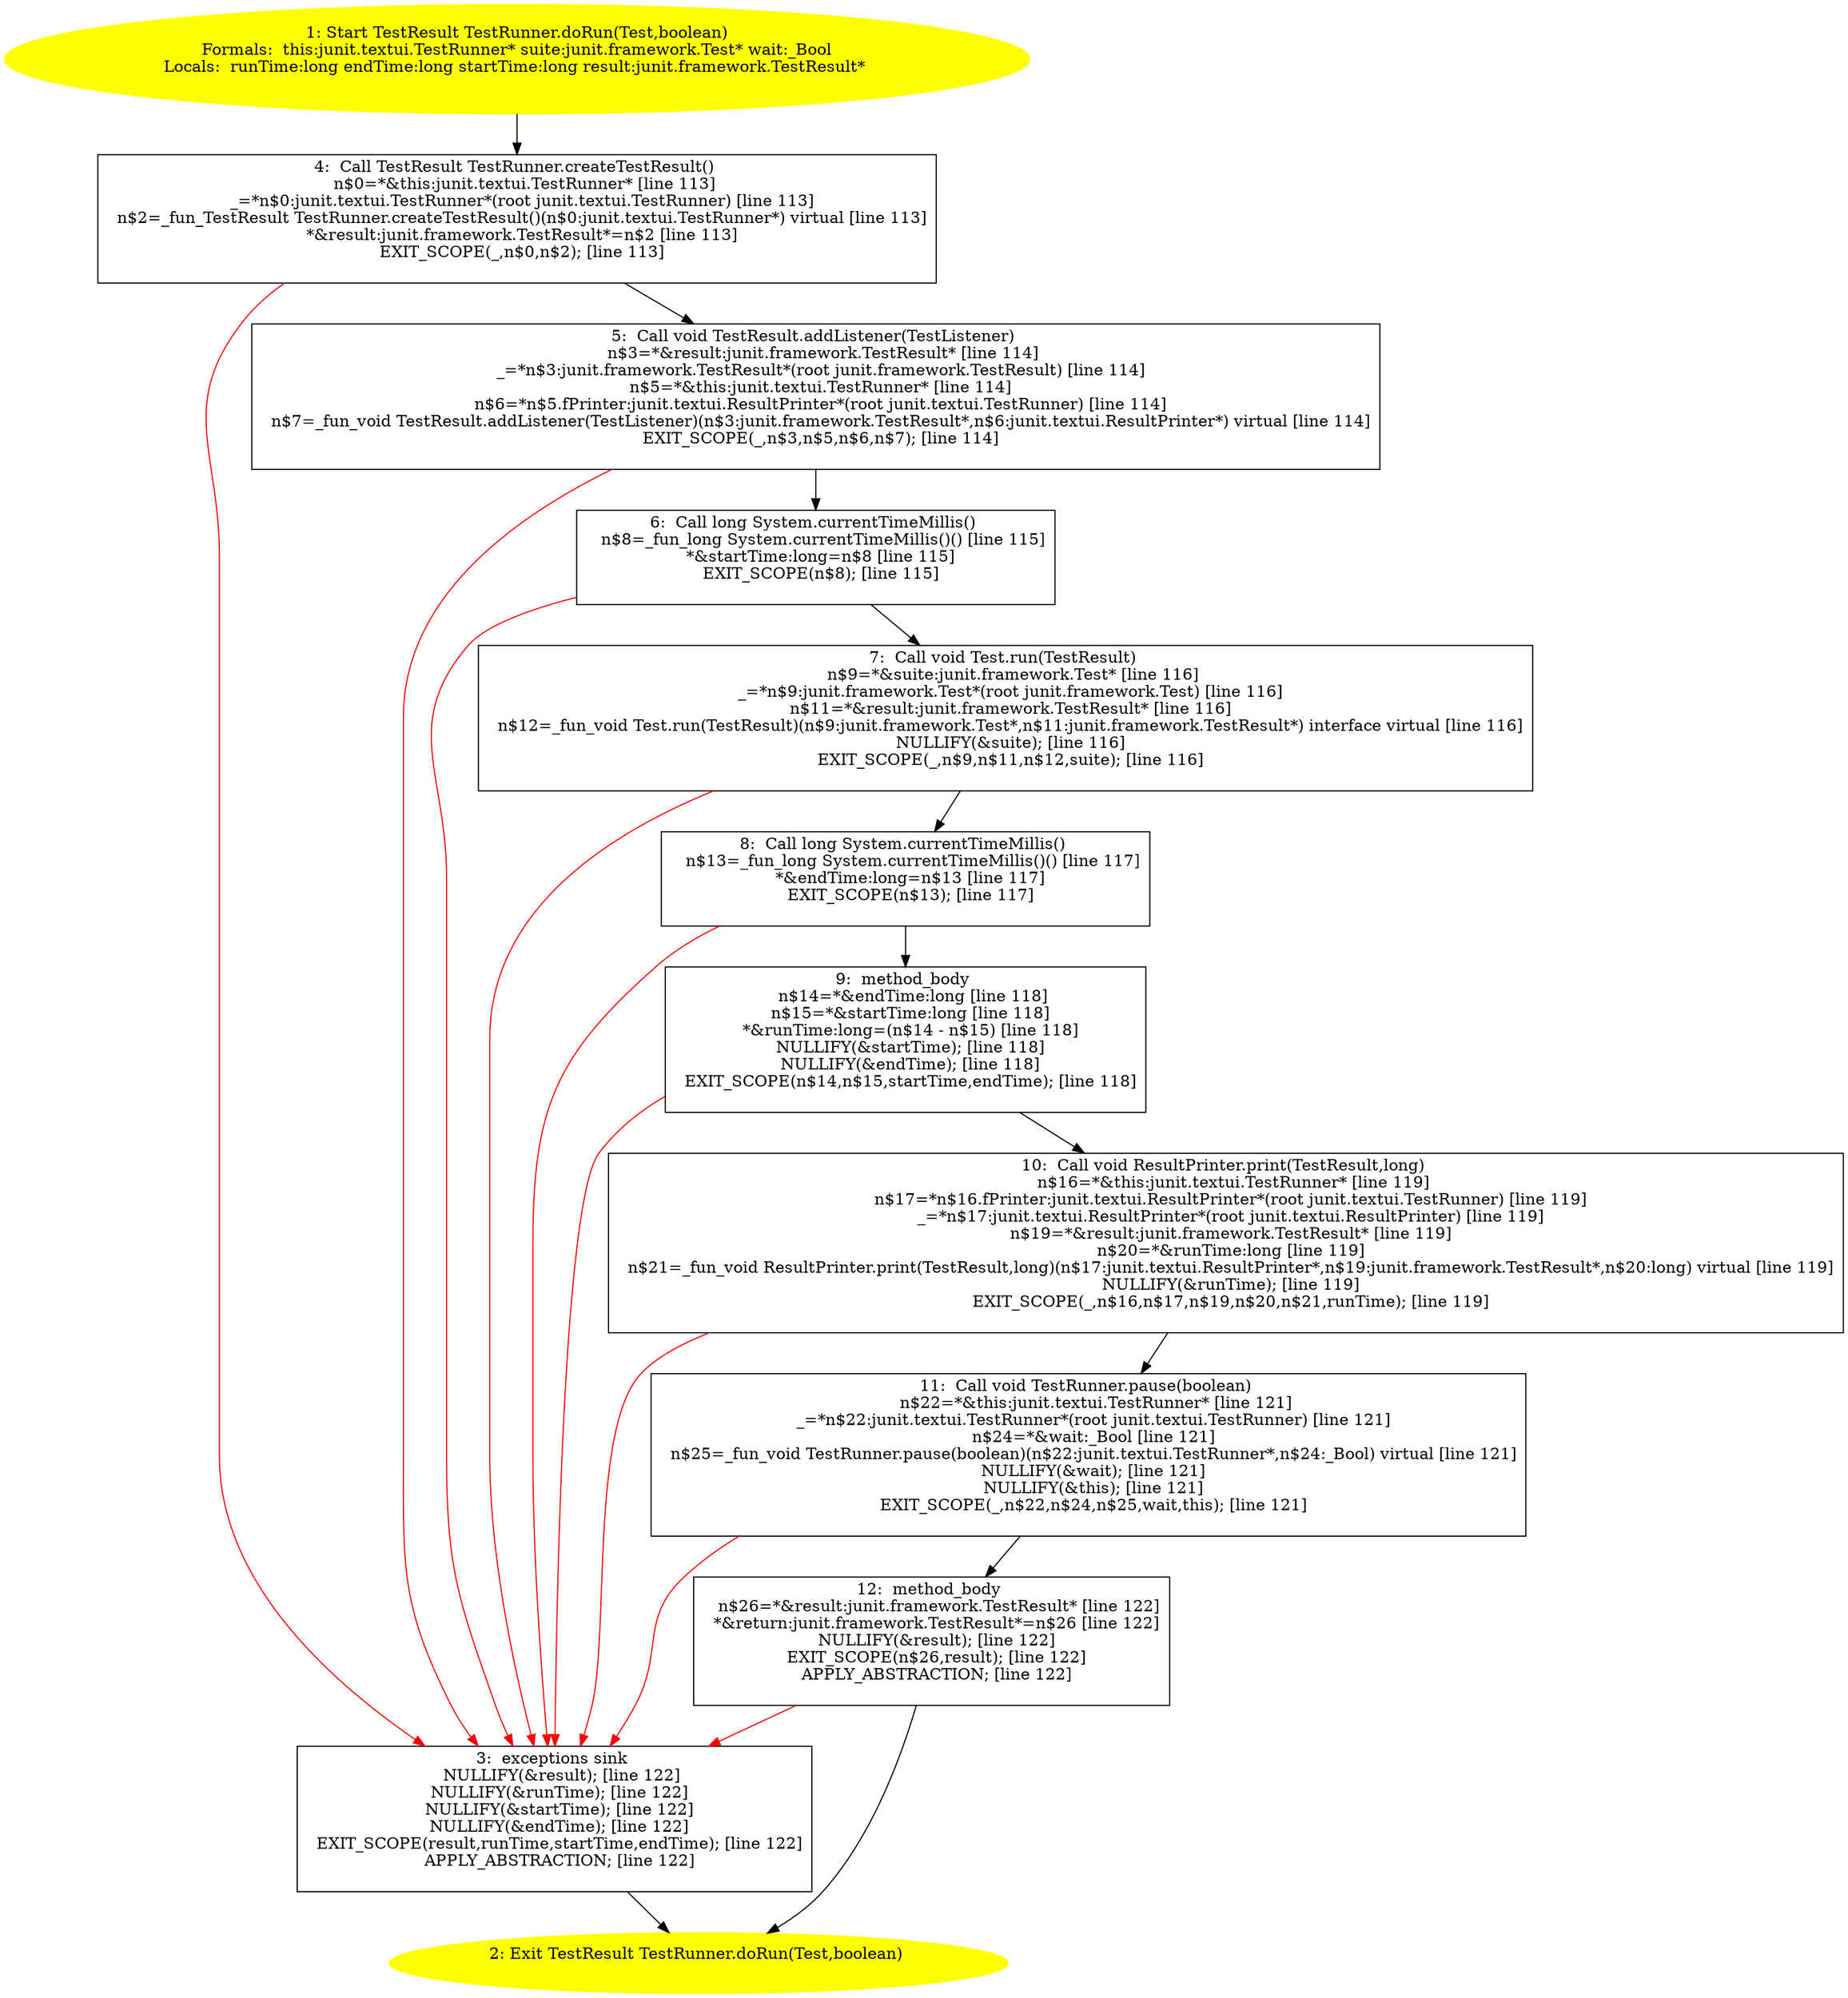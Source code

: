 /* @generated */
digraph cfg {
"junit.textui.TestRunner.doRun(junit.framework.Test,boolean):junit.framework.TestResult.eb70474799be400ae9b4242fec600551_1" [label="1: Start TestResult TestRunner.doRun(Test,boolean)\nFormals:  this:junit.textui.TestRunner* suite:junit.framework.Test* wait:_Bool\nLocals:  runTime:long endTime:long startTime:long result:junit.framework.TestResult* \n  " color=yellow style=filled]
	

	 "junit.textui.TestRunner.doRun(junit.framework.Test,boolean):junit.framework.TestResult.eb70474799be400ae9b4242fec600551_1" -> "junit.textui.TestRunner.doRun(junit.framework.Test,boolean):junit.framework.TestResult.eb70474799be400ae9b4242fec600551_4" ;
"junit.textui.TestRunner.doRun(junit.framework.Test,boolean):junit.framework.TestResult.eb70474799be400ae9b4242fec600551_2" [label="2: Exit TestResult TestRunner.doRun(Test,boolean) \n  " color=yellow style=filled]
	

"junit.textui.TestRunner.doRun(junit.framework.Test,boolean):junit.framework.TestResult.eb70474799be400ae9b4242fec600551_3" [label="3:  exceptions sink \n   NULLIFY(&result); [line 122]\n  NULLIFY(&runTime); [line 122]\n  NULLIFY(&startTime); [line 122]\n  NULLIFY(&endTime); [line 122]\n  EXIT_SCOPE(result,runTime,startTime,endTime); [line 122]\n  APPLY_ABSTRACTION; [line 122]\n " shape="box"]
	

	 "junit.textui.TestRunner.doRun(junit.framework.Test,boolean):junit.framework.TestResult.eb70474799be400ae9b4242fec600551_3" -> "junit.textui.TestRunner.doRun(junit.framework.Test,boolean):junit.framework.TestResult.eb70474799be400ae9b4242fec600551_2" ;
"junit.textui.TestRunner.doRun(junit.framework.Test,boolean):junit.framework.TestResult.eb70474799be400ae9b4242fec600551_4" [label="4:  Call TestResult TestRunner.createTestResult() \n   n$0=*&this:junit.textui.TestRunner* [line 113]\n  _=*n$0:junit.textui.TestRunner*(root junit.textui.TestRunner) [line 113]\n  n$2=_fun_TestResult TestRunner.createTestResult()(n$0:junit.textui.TestRunner*) virtual [line 113]\n  *&result:junit.framework.TestResult*=n$2 [line 113]\n  EXIT_SCOPE(_,n$0,n$2); [line 113]\n " shape="box"]
	

	 "junit.textui.TestRunner.doRun(junit.framework.Test,boolean):junit.framework.TestResult.eb70474799be400ae9b4242fec600551_4" -> "junit.textui.TestRunner.doRun(junit.framework.Test,boolean):junit.framework.TestResult.eb70474799be400ae9b4242fec600551_5" ;
	 "junit.textui.TestRunner.doRun(junit.framework.Test,boolean):junit.framework.TestResult.eb70474799be400ae9b4242fec600551_4" -> "junit.textui.TestRunner.doRun(junit.framework.Test,boolean):junit.framework.TestResult.eb70474799be400ae9b4242fec600551_3" [color="red" ];
"junit.textui.TestRunner.doRun(junit.framework.Test,boolean):junit.framework.TestResult.eb70474799be400ae9b4242fec600551_5" [label="5:  Call void TestResult.addListener(TestListener) \n   n$3=*&result:junit.framework.TestResult* [line 114]\n  _=*n$3:junit.framework.TestResult*(root junit.framework.TestResult) [line 114]\n  n$5=*&this:junit.textui.TestRunner* [line 114]\n  n$6=*n$5.fPrinter:junit.textui.ResultPrinter*(root junit.textui.TestRunner) [line 114]\n  n$7=_fun_void TestResult.addListener(TestListener)(n$3:junit.framework.TestResult*,n$6:junit.textui.ResultPrinter*) virtual [line 114]\n  EXIT_SCOPE(_,n$3,n$5,n$6,n$7); [line 114]\n " shape="box"]
	

	 "junit.textui.TestRunner.doRun(junit.framework.Test,boolean):junit.framework.TestResult.eb70474799be400ae9b4242fec600551_5" -> "junit.textui.TestRunner.doRun(junit.framework.Test,boolean):junit.framework.TestResult.eb70474799be400ae9b4242fec600551_6" ;
	 "junit.textui.TestRunner.doRun(junit.framework.Test,boolean):junit.framework.TestResult.eb70474799be400ae9b4242fec600551_5" -> "junit.textui.TestRunner.doRun(junit.framework.Test,boolean):junit.framework.TestResult.eb70474799be400ae9b4242fec600551_3" [color="red" ];
"junit.textui.TestRunner.doRun(junit.framework.Test,boolean):junit.framework.TestResult.eb70474799be400ae9b4242fec600551_6" [label="6:  Call long System.currentTimeMillis() \n   n$8=_fun_long System.currentTimeMillis()() [line 115]\n  *&startTime:long=n$8 [line 115]\n  EXIT_SCOPE(n$8); [line 115]\n " shape="box"]
	

	 "junit.textui.TestRunner.doRun(junit.framework.Test,boolean):junit.framework.TestResult.eb70474799be400ae9b4242fec600551_6" -> "junit.textui.TestRunner.doRun(junit.framework.Test,boolean):junit.framework.TestResult.eb70474799be400ae9b4242fec600551_7" ;
	 "junit.textui.TestRunner.doRun(junit.framework.Test,boolean):junit.framework.TestResult.eb70474799be400ae9b4242fec600551_6" -> "junit.textui.TestRunner.doRun(junit.framework.Test,boolean):junit.framework.TestResult.eb70474799be400ae9b4242fec600551_3" [color="red" ];
"junit.textui.TestRunner.doRun(junit.framework.Test,boolean):junit.framework.TestResult.eb70474799be400ae9b4242fec600551_7" [label="7:  Call void Test.run(TestResult) \n   n$9=*&suite:junit.framework.Test* [line 116]\n  _=*n$9:junit.framework.Test*(root junit.framework.Test) [line 116]\n  n$11=*&result:junit.framework.TestResult* [line 116]\n  n$12=_fun_void Test.run(TestResult)(n$9:junit.framework.Test*,n$11:junit.framework.TestResult*) interface virtual [line 116]\n  NULLIFY(&suite); [line 116]\n  EXIT_SCOPE(_,n$9,n$11,n$12,suite); [line 116]\n " shape="box"]
	

	 "junit.textui.TestRunner.doRun(junit.framework.Test,boolean):junit.framework.TestResult.eb70474799be400ae9b4242fec600551_7" -> "junit.textui.TestRunner.doRun(junit.framework.Test,boolean):junit.framework.TestResult.eb70474799be400ae9b4242fec600551_8" ;
	 "junit.textui.TestRunner.doRun(junit.framework.Test,boolean):junit.framework.TestResult.eb70474799be400ae9b4242fec600551_7" -> "junit.textui.TestRunner.doRun(junit.framework.Test,boolean):junit.framework.TestResult.eb70474799be400ae9b4242fec600551_3" [color="red" ];
"junit.textui.TestRunner.doRun(junit.framework.Test,boolean):junit.framework.TestResult.eb70474799be400ae9b4242fec600551_8" [label="8:  Call long System.currentTimeMillis() \n   n$13=_fun_long System.currentTimeMillis()() [line 117]\n  *&endTime:long=n$13 [line 117]\n  EXIT_SCOPE(n$13); [line 117]\n " shape="box"]
	

	 "junit.textui.TestRunner.doRun(junit.framework.Test,boolean):junit.framework.TestResult.eb70474799be400ae9b4242fec600551_8" -> "junit.textui.TestRunner.doRun(junit.framework.Test,boolean):junit.framework.TestResult.eb70474799be400ae9b4242fec600551_9" ;
	 "junit.textui.TestRunner.doRun(junit.framework.Test,boolean):junit.framework.TestResult.eb70474799be400ae9b4242fec600551_8" -> "junit.textui.TestRunner.doRun(junit.framework.Test,boolean):junit.framework.TestResult.eb70474799be400ae9b4242fec600551_3" [color="red" ];
"junit.textui.TestRunner.doRun(junit.framework.Test,boolean):junit.framework.TestResult.eb70474799be400ae9b4242fec600551_9" [label="9:  method_body \n   n$14=*&endTime:long [line 118]\n  n$15=*&startTime:long [line 118]\n  *&runTime:long=(n$14 - n$15) [line 118]\n  NULLIFY(&startTime); [line 118]\n  NULLIFY(&endTime); [line 118]\n  EXIT_SCOPE(n$14,n$15,startTime,endTime); [line 118]\n " shape="box"]
	

	 "junit.textui.TestRunner.doRun(junit.framework.Test,boolean):junit.framework.TestResult.eb70474799be400ae9b4242fec600551_9" -> "junit.textui.TestRunner.doRun(junit.framework.Test,boolean):junit.framework.TestResult.eb70474799be400ae9b4242fec600551_10" ;
	 "junit.textui.TestRunner.doRun(junit.framework.Test,boolean):junit.framework.TestResult.eb70474799be400ae9b4242fec600551_9" -> "junit.textui.TestRunner.doRun(junit.framework.Test,boolean):junit.framework.TestResult.eb70474799be400ae9b4242fec600551_3" [color="red" ];
"junit.textui.TestRunner.doRun(junit.framework.Test,boolean):junit.framework.TestResult.eb70474799be400ae9b4242fec600551_10" [label="10:  Call void ResultPrinter.print(TestResult,long) \n   n$16=*&this:junit.textui.TestRunner* [line 119]\n  n$17=*n$16.fPrinter:junit.textui.ResultPrinter*(root junit.textui.TestRunner) [line 119]\n  _=*n$17:junit.textui.ResultPrinter*(root junit.textui.ResultPrinter) [line 119]\n  n$19=*&result:junit.framework.TestResult* [line 119]\n  n$20=*&runTime:long [line 119]\n  n$21=_fun_void ResultPrinter.print(TestResult,long)(n$17:junit.textui.ResultPrinter*,n$19:junit.framework.TestResult*,n$20:long) virtual [line 119]\n  NULLIFY(&runTime); [line 119]\n  EXIT_SCOPE(_,n$16,n$17,n$19,n$20,n$21,runTime); [line 119]\n " shape="box"]
	

	 "junit.textui.TestRunner.doRun(junit.framework.Test,boolean):junit.framework.TestResult.eb70474799be400ae9b4242fec600551_10" -> "junit.textui.TestRunner.doRun(junit.framework.Test,boolean):junit.framework.TestResult.eb70474799be400ae9b4242fec600551_11" ;
	 "junit.textui.TestRunner.doRun(junit.framework.Test,boolean):junit.framework.TestResult.eb70474799be400ae9b4242fec600551_10" -> "junit.textui.TestRunner.doRun(junit.framework.Test,boolean):junit.framework.TestResult.eb70474799be400ae9b4242fec600551_3" [color="red" ];
"junit.textui.TestRunner.doRun(junit.framework.Test,boolean):junit.framework.TestResult.eb70474799be400ae9b4242fec600551_11" [label="11:  Call void TestRunner.pause(boolean) \n   n$22=*&this:junit.textui.TestRunner* [line 121]\n  _=*n$22:junit.textui.TestRunner*(root junit.textui.TestRunner) [line 121]\n  n$24=*&wait:_Bool [line 121]\n  n$25=_fun_void TestRunner.pause(boolean)(n$22:junit.textui.TestRunner*,n$24:_Bool) virtual [line 121]\n  NULLIFY(&wait); [line 121]\n  NULLIFY(&this); [line 121]\n  EXIT_SCOPE(_,n$22,n$24,n$25,wait,this); [line 121]\n " shape="box"]
	

	 "junit.textui.TestRunner.doRun(junit.framework.Test,boolean):junit.framework.TestResult.eb70474799be400ae9b4242fec600551_11" -> "junit.textui.TestRunner.doRun(junit.framework.Test,boolean):junit.framework.TestResult.eb70474799be400ae9b4242fec600551_12" ;
	 "junit.textui.TestRunner.doRun(junit.framework.Test,boolean):junit.framework.TestResult.eb70474799be400ae9b4242fec600551_11" -> "junit.textui.TestRunner.doRun(junit.framework.Test,boolean):junit.framework.TestResult.eb70474799be400ae9b4242fec600551_3" [color="red" ];
"junit.textui.TestRunner.doRun(junit.framework.Test,boolean):junit.framework.TestResult.eb70474799be400ae9b4242fec600551_12" [label="12:  method_body \n   n$26=*&result:junit.framework.TestResult* [line 122]\n  *&return:junit.framework.TestResult*=n$26 [line 122]\n  NULLIFY(&result); [line 122]\n  EXIT_SCOPE(n$26,result); [line 122]\n  APPLY_ABSTRACTION; [line 122]\n " shape="box"]
	

	 "junit.textui.TestRunner.doRun(junit.framework.Test,boolean):junit.framework.TestResult.eb70474799be400ae9b4242fec600551_12" -> "junit.textui.TestRunner.doRun(junit.framework.Test,boolean):junit.framework.TestResult.eb70474799be400ae9b4242fec600551_2" ;
	 "junit.textui.TestRunner.doRun(junit.framework.Test,boolean):junit.framework.TestResult.eb70474799be400ae9b4242fec600551_12" -> "junit.textui.TestRunner.doRun(junit.framework.Test,boolean):junit.framework.TestResult.eb70474799be400ae9b4242fec600551_3" [color="red" ];
}
